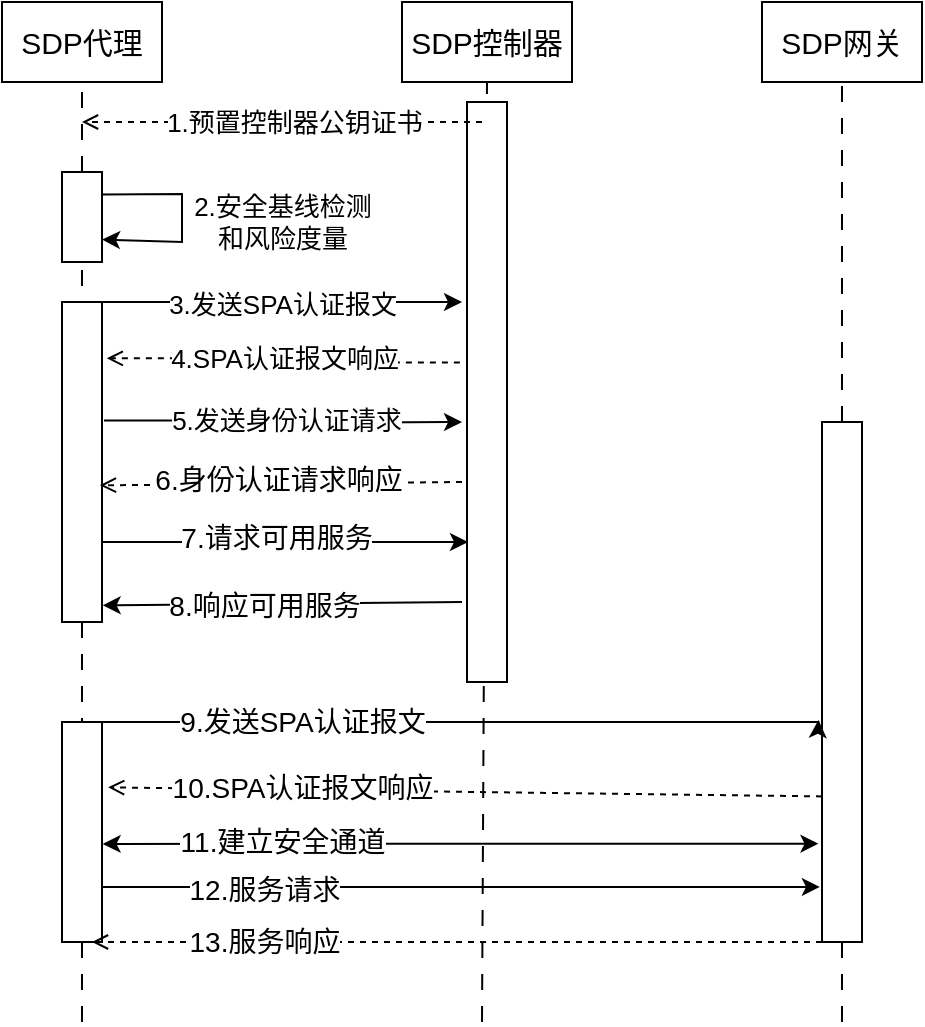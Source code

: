<mxfile version="21.6.2" type="github">
  <diagram name="第 1 页" id="N0-CxhGlmVpB74cpehke">
    <mxGraphModel dx="989" dy="517" grid="1" gridSize="10" guides="1" tooltips="1" connect="1" arrows="1" fold="1" page="1" pageScale="1" pageWidth="827" pageHeight="1169" math="0" shadow="0">
      <root>
        <mxCell id="0" />
        <mxCell id="1" parent="0" />
        <mxCell id="1CiKrdPyNwc5DJig_l-G-12" value="" style="endArrow=none;html=1;rounded=0;entryX=0.5;entryY=1;entryDx=0;entryDy=0;dashed=1;dashPattern=8 8;" edge="1" parent="1" target="1CiKrdPyNwc5DJig_l-G-2">
          <mxGeometry width="50" height="50" relative="1" as="geometry">
            <mxPoint x="280" y="710" as="sourcePoint" />
            <mxPoint x="250" y="490" as="targetPoint" />
          </mxGeometry>
        </mxCell>
        <mxCell id="1CiKrdPyNwc5DJig_l-G-1" value="&lt;font style=&quot;font-size: 15px;&quot;&gt;SDP代理&lt;/font&gt;" style="rounded=0;whiteSpace=wrap;html=1;" vertex="1" parent="1">
          <mxGeometry x="40" y="200" width="80" height="40" as="geometry" />
        </mxCell>
        <mxCell id="1CiKrdPyNwc5DJig_l-G-2" value="&lt;font style=&quot;font-size: 15px;&quot;&gt;SDP控制器&lt;/font&gt;" style="rounded=0;whiteSpace=wrap;html=1;" vertex="1" parent="1">
          <mxGeometry x="240" y="200" width="85" height="40" as="geometry" />
        </mxCell>
        <mxCell id="1CiKrdPyNwc5DJig_l-G-3" value="&lt;font style=&quot;font-size: 15px;&quot;&gt;SDP网关&lt;/font&gt;" style="rounded=0;whiteSpace=wrap;html=1;" vertex="1" parent="1">
          <mxGeometry x="420" y="200" width="80" height="40" as="geometry" />
        </mxCell>
        <mxCell id="1CiKrdPyNwc5DJig_l-G-4" value="" style="endArrow=none;html=1;rounded=0;dashed=1;dashPattern=8 8;entryX=0.5;entryY=1;entryDx=0;entryDy=0;" edge="1" parent="1" source="1CiKrdPyNwc5DJig_l-G-5" target="1CiKrdPyNwc5DJig_l-G-1">
          <mxGeometry width="50" height="50" relative="1" as="geometry">
            <mxPoint x="80" y="670" as="sourcePoint" />
            <mxPoint x="120" y="420" as="targetPoint" />
          </mxGeometry>
        </mxCell>
        <mxCell id="1CiKrdPyNwc5DJig_l-G-6" value="" style="endArrow=none;html=1;rounded=0;dashed=1;dashPattern=8 8;entryX=0.5;entryY=1;entryDx=0;entryDy=0;" edge="1" parent="1" target="1CiKrdPyNwc5DJig_l-G-5">
          <mxGeometry width="50" height="50" relative="1" as="geometry">
            <mxPoint x="80" y="710" as="sourcePoint" />
            <mxPoint x="80" y="260" as="targetPoint" />
          </mxGeometry>
        </mxCell>
        <mxCell id="1CiKrdPyNwc5DJig_l-G-5" value="" style="rounded=0;whiteSpace=wrap;html=1;" vertex="1" parent="1">
          <mxGeometry x="70" y="285" width="20" height="45" as="geometry" />
        </mxCell>
        <mxCell id="1CiKrdPyNwc5DJig_l-G-9" value="" style="endArrow=classic;html=1;rounded=0;exitX=1;exitY=0.25;exitDx=0;exitDy=0;entryX=1;entryY=0.75;entryDx=0;entryDy=0;" edge="1" parent="1" source="1CiKrdPyNwc5DJig_l-G-5" target="1CiKrdPyNwc5DJig_l-G-5">
          <mxGeometry width="50" height="50" relative="1" as="geometry">
            <mxPoint x="-30" y="500" as="sourcePoint" />
            <mxPoint x="100" y="350" as="targetPoint" />
            <Array as="points">
              <mxPoint x="130" y="296" />
              <mxPoint x="130" y="320" />
            </Array>
          </mxGeometry>
        </mxCell>
        <mxCell id="1CiKrdPyNwc5DJig_l-G-10" value="&lt;font style=&quot;font-size: 13px;&quot;&gt;2.安全基线检测&lt;br&gt;和风险度量&lt;/font&gt;" style="text;html=1;align=center;verticalAlign=middle;resizable=0;points=[];autosize=1;strokeColor=none;fillColor=none;" vertex="1" parent="1">
          <mxGeometry x="125" y="290" width="110" height="40" as="geometry" />
        </mxCell>
        <mxCell id="1CiKrdPyNwc5DJig_l-G-19" style="edgeStyle=orthogonalEdgeStyle;rounded=0;orthogonalLoop=1;jettySize=auto;html=1;entryX=1.119;entryY=0.176;entryDx=0;entryDy=0;entryPerimeter=0;dashed=1;endArrow=open;endFill=0;exitX=-0.178;exitY=0.449;exitDx=0;exitDy=0;exitPerimeter=0;" edge="1" parent="1" source="1CiKrdPyNwc5DJig_l-G-8" target="1CiKrdPyNwc5DJig_l-G-16">
          <mxGeometry relative="1" as="geometry">
            <mxPoint x="270" y="400" as="sourcePoint" />
            <mxPoint x="90" y="387" as="targetPoint" />
          </mxGeometry>
        </mxCell>
        <mxCell id="1CiKrdPyNwc5DJig_l-G-20" value="&lt;font style=&quot;font-size: 13px;&quot;&gt;4.SPA认证报文响应&lt;/font&gt;" style="edgeLabel;html=1;align=center;verticalAlign=middle;resizable=0;points=[];" vertex="1" connectable="0" parent="1CiKrdPyNwc5DJig_l-G-19">
          <mxGeometry x="0.192" y="1" relative="1" as="geometry">
            <mxPoint x="16" y="-1" as="offset" />
          </mxGeometry>
        </mxCell>
        <mxCell id="1CiKrdPyNwc5DJig_l-G-8" value="" style="rounded=0;whiteSpace=wrap;html=1;" vertex="1" parent="1">
          <mxGeometry x="272.5" y="250" width="20" height="290" as="geometry" />
        </mxCell>
        <mxCell id="1CiKrdPyNwc5DJig_l-G-14" value="" style="endArrow=open;html=1;rounded=0;dashed=1;endFill=0;" edge="1" parent="1">
          <mxGeometry width="50" height="50" relative="1" as="geometry">
            <mxPoint x="280" y="260" as="sourcePoint" />
            <mxPoint x="80" y="260" as="targetPoint" />
          </mxGeometry>
        </mxCell>
        <mxCell id="1CiKrdPyNwc5DJig_l-G-15" value="&lt;font style=&quot;font-size: 13px;&quot;&gt;1.预置控制器公钥证书&lt;/font&gt;" style="edgeLabel;html=1;align=center;verticalAlign=middle;resizable=0;points=[];" vertex="1" connectable="0" parent="1CiKrdPyNwc5DJig_l-G-14">
          <mxGeometry x="-0.062" relative="1" as="geometry">
            <mxPoint as="offset" />
          </mxGeometry>
        </mxCell>
        <mxCell id="1CiKrdPyNwc5DJig_l-G-17" style="edgeStyle=orthogonalEdgeStyle;rounded=0;orthogonalLoop=1;jettySize=auto;html=1;exitX=1;exitY=0;exitDx=0;exitDy=0;" edge="1" parent="1" source="1CiKrdPyNwc5DJig_l-G-16">
          <mxGeometry relative="1" as="geometry">
            <mxPoint x="270" y="350" as="targetPoint" />
            <Array as="points">
              <mxPoint x="210" y="350" />
              <mxPoint x="210" y="350" />
            </Array>
          </mxGeometry>
        </mxCell>
        <mxCell id="1CiKrdPyNwc5DJig_l-G-18" value="&lt;font style=&quot;font-size: 13px;&quot;&gt;3.发送SPA认证报文&lt;/font&gt;" style="edgeLabel;html=1;align=center;verticalAlign=middle;resizable=0;points=[];" vertex="1" connectable="0" parent="1CiKrdPyNwc5DJig_l-G-17">
          <mxGeometry x="-0.108" y="-1" relative="1" as="geometry">
            <mxPoint x="9" as="offset" />
          </mxGeometry>
        </mxCell>
        <mxCell id="1CiKrdPyNwc5DJig_l-G-23" style="edgeStyle=orthogonalEdgeStyle;rounded=0;orthogonalLoop=1;jettySize=auto;html=1;exitX=1.05;exitY=0.37;exitDx=0;exitDy=0;exitPerimeter=0;" edge="1" parent="1" source="1CiKrdPyNwc5DJig_l-G-16">
          <mxGeometry relative="1" as="geometry">
            <mxPoint x="270" y="410" as="targetPoint" />
            <mxPoint x="100" y="430" as="sourcePoint" />
          </mxGeometry>
        </mxCell>
        <mxCell id="1CiKrdPyNwc5DJig_l-G-24" value="&lt;font style=&quot;font-size: 13px;&quot;&gt;5.发送身份认证请求&lt;/font&gt;" style="edgeLabel;html=1;align=center;verticalAlign=middle;resizable=0;points=[];" vertex="1" connectable="0" parent="1CiKrdPyNwc5DJig_l-G-23">
          <mxGeometry x="-0.293" relative="1" as="geometry">
            <mxPoint x="27" as="offset" />
          </mxGeometry>
        </mxCell>
        <mxCell id="1CiKrdPyNwc5DJig_l-G-16" value="" style="rounded=0;whiteSpace=wrap;html=1;" vertex="1" parent="1">
          <mxGeometry x="70" y="350" width="20" height="160" as="geometry" />
        </mxCell>
        <mxCell id="1CiKrdPyNwc5DJig_l-G-25" value="" style="endArrow=open;html=1;rounded=0;dashed=1;endFill=0;entryX=0.947;entryY=0.573;entryDx=0;entryDy=0;entryPerimeter=0;" edge="1" parent="1" target="1CiKrdPyNwc5DJig_l-G-16">
          <mxGeometry width="50" height="50" relative="1" as="geometry">
            <mxPoint x="270" y="440" as="sourcePoint" />
            <mxPoint x="90" y="512" as="targetPoint" />
          </mxGeometry>
        </mxCell>
        <mxCell id="1CiKrdPyNwc5DJig_l-G-26" value="&lt;font style=&quot;font-size: 14px;&quot;&gt;6.身份认证请求响应&lt;/font&gt;" style="edgeLabel;html=1;align=center;verticalAlign=middle;resizable=0;points=[];" vertex="1" connectable="0" parent="1CiKrdPyNwc5DJig_l-G-25">
          <mxGeometry x="0.251" y="-1" relative="1" as="geometry">
            <mxPoint x="21" y="-1" as="offset" />
          </mxGeometry>
        </mxCell>
        <mxCell id="1CiKrdPyNwc5DJig_l-G-28" value="" style="endArrow=none;html=1;rounded=0;entryX=0.5;entryY=1;entryDx=0;entryDy=0;dashed=1;dashPattern=8 8;" edge="1" parent="1" source="1CiKrdPyNwc5DJig_l-G-29" target="1CiKrdPyNwc5DJig_l-G-3">
          <mxGeometry width="50" height="50" relative="1" as="geometry">
            <mxPoint x="460" y="732.759" as="sourcePoint" />
            <mxPoint x="510" y="380" as="targetPoint" />
          </mxGeometry>
        </mxCell>
        <mxCell id="1CiKrdPyNwc5DJig_l-G-30" value="" style="endArrow=none;html=1;rounded=0;entryX=0.5;entryY=1;entryDx=0;entryDy=0;dashed=1;dashPattern=8 8;" edge="1" parent="1" target="1CiKrdPyNwc5DJig_l-G-29">
          <mxGeometry width="50" height="50" relative="1" as="geometry">
            <mxPoint x="460" y="710" as="sourcePoint" />
            <mxPoint x="460" y="240" as="targetPoint" />
          </mxGeometry>
        </mxCell>
        <mxCell id="1CiKrdPyNwc5DJig_l-G-29" value="" style="rounded=0;whiteSpace=wrap;html=1;" vertex="1" parent="1">
          <mxGeometry x="450" y="410" width="20" height="260" as="geometry" />
        </mxCell>
        <mxCell id="1CiKrdPyNwc5DJig_l-G-33" style="edgeStyle=orthogonalEdgeStyle;rounded=0;orthogonalLoop=1;jettySize=auto;html=1;exitX=1;exitY=0;exitDx=0;exitDy=0;entryX=-0.088;entryY=0.573;entryDx=0;entryDy=0;entryPerimeter=0;" edge="1" parent="1" source="1CiKrdPyNwc5DJig_l-G-32" target="1CiKrdPyNwc5DJig_l-G-29">
          <mxGeometry relative="1" as="geometry">
            <mxPoint x="420" y="560" as="targetPoint" />
            <Array as="points">
              <mxPoint x="448" y="560" />
            </Array>
          </mxGeometry>
        </mxCell>
        <mxCell id="1CiKrdPyNwc5DJig_l-G-35" value="&lt;font style=&quot;font-size: 14px;&quot;&gt;9.发送SPA认证报文&lt;/font&gt;" style="edgeLabel;html=1;align=center;verticalAlign=middle;resizable=0;points=[];" vertex="1" connectable="0" parent="1CiKrdPyNwc5DJig_l-G-33">
          <mxGeometry x="-0.16" y="-2" relative="1" as="geometry">
            <mxPoint x="-51" y="-2" as="offset" />
          </mxGeometry>
        </mxCell>
        <mxCell id="1CiKrdPyNwc5DJig_l-G-37" style="edgeStyle=orthogonalEdgeStyle;rounded=0;orthogonalLoop=1;jettySize=auto;html=1;exitX=1;exitY=0.75;exitDx=0;exitDy=0;entryX=-0.053;entryY=0.894;entryDx=0;entryDy=0;entryPerimeter=0;" edge="1" parent="1" source="1CiKrdPyNwc5DJig_l-G-32" target="1CiKrdPyNwc5DJig_l-G-29">
          <mxGeometry relative="1" as="geometry" />
        </mxCell>
        <mxCell id="1CiKrdPyNwc5DJig_l-G-38" value="&lt;font style=&quot;font-size: 14px;&quot;&gt;12.服务请求&lt;/font&gt;" style="edgeLabel;html=1;align=center;verticalAlign=middle;resizable=0;points=[];" vertex="1" connectable="0" parent="1CiKrdPyNwc5DJig_l-G-37">
          <mxGeometry x="-0.695" y="-1" relative="1" as="geometry">
            <mxPoint x="26" as="offset" />
          </mxGeometry>
        </mxCell>
        <mxCell id="1CiKrdPyNwc5DJig_l-G-32" value="" style="rounded=0;whiteSpace=wrap;html=1;" vertex="1" parent="1">
          <mxGeometry x="70" y="560" width="20" height="110" as="geometry" />
        </mxCell>
        <mxCell id="1CiKrdPyNwc5DJig_l-G-34" value="" style="endArrow=open;html=1;rounded=0;exitX=0;exitY=0.72;exitDx=0;exitDy=0;exitPerimeter=0;entryX=1.153;entryY=0.297;entryDx=0;entryDy=0;dashed=1;endFill=0;entryPerimeter=0;" edge="1" parent="1" source="1CiKrdPyNwc5DJig_l-G-29" target="1CiKrdPyNwc5DJig_l-G-32">
          <mxGeometry width="50" height="50" relative="1" as="geometry">
            <mxPoint x="150" y="730" as="sourcePoint" />
            <mxPoint x="200" y="680" as="targetPoint" />
          </mxGeometry>
        </mxCell>
        <mxCell id="1CiKrdPyNwc5DJig_l-G-36" value="&lt;font style=&quot;font-size: 14px;&quot;&gt;10.SPA认证报文响应&lt;/font&gt;" style="edgeLabel;html=1;align=center;verticalAlign=middle;resizable=0;points=[];" vertex="1" connectable="0" parent="1CiKrdPyNwc5DJig_l-G-34">
          <mxGeometry x="0.776" relative="1" as="geometry">
            <mxPoint x="57" as="offset" />
          </mxGeometry>
        </mxCell>
        <mxCell id="1CiKrdPyNwc5DJig_l-G-39" value="" style="endArrow=open;html=1;rounded=0;exitX=0;exitY=1;exitDx=0;exitDy=0;entryX=0.75;entryY=1;entryDx=0;entryDy=0;dashed=1;endFill=0;" edge="1" parent="1" source="1CiKrdPyNwc5DJig_l-G-29" target="1CiKrdPyNwc5DJig_l-G-32">
          <mxGeometry width="50" height="50" relative="1" as="geometry">
            <mxPoint x="330" y="750" as="sourcePoint" />
            <mxPoint x="380" y="700" as="targetPoint" />
          </mxGeometry>
        </mxCell>
        <mxCell id="1CiKrdPyNwc5DJig_l-G-40" value="&lt;font style=&quot;font-size: 14px;&quot;&gt;13.服务响应&lt;/font&gt;" style="edgeLabel;html=1;align=center;verticalAlign=middle;resizable=0;points=[];" vertex="1" connectable="0" parent="1CiKrdPyNwc5DJig_l-G-39">
          <mxGeometry x="0.744" y="-3" relative="1" as="geometry">
            <mxPoint x="39" y="3" as="offset" />
          </mxGeometry>
        </mxCell>
        <mxCell id="1CiKrdPyNwc5DJig_l-G-41" value="" style="endArrow=classic;startArrow=classic;html=1;rounded=0;entryX=-0.088;entryY=0.811;entryDx=0;entryDy=0;entryPerimeter=0;exitX=1.016;exitY=0.554;exitDx=0;exitDy=0;exitPerimeter=0;" edge="1" parent="1" source="1CiKrdPyNwc5DJig_l-G-32" target="1CiKrdPyNwc5DJig_l-G-29">
          <mxGeometry width="50" height="50" relative="1" as="geometry">
            <mxPoint x="170" y="760" as="sourcePoint" />
            <mxPoint x="220" y="710" as="targetPoint" />
          </mxGeometry>
        </mxCell>
        <mxCell id="1CiKrdPyNwc5DJig_l-G-42" value="&lt;font style=&quot;font-size: 14px;&quot;&gt;11.建立安全通道&lt;/font&gt;" style="edgeLabel;html=1;align=center;verticalAlign=middle;resizable=0;points=[];" vertex="1" connectable="0" parent="1CiKrdPyNwc5DJig_l-G-41">
          <mxGeometry x="-0.657" y="1" relative="1" as="geometry">
            <mxPoint x="28" as="offset" />
          </mxGeometry>
        </mxCell>
        <mxCell id="1CiKrdPyNwc5DJig_l-G-44" value="" style="endArrow=classic;html=1;rounded=0;exitX=1;exitY=0.75;exitDx=0;exitDy=0;" edge="1" parent="1" source="1CiKrdPyNwc5DJig_l-G-16">
          <mxGeometry width="50" height="50" relative="1" as="geometry">
            <mxPoint x="-30" y="560" as="sourcePoint" />
            <mxPoint x="273" y="470" as="targetPoint" />
          </mxGeometry>
        </mxCell>
        <mxCell id="1CiKrdPyNwc5DJig_l-G-45" value="&lt;font style=&quot;font-size: 14px;&quot;&gt;7.请求可用服务&lt;/font&gt;" style="edgeLabel;html=1;align=center;verticalAlign=middle;resizable=0;points=[];" vertex="1" connectable="0" parent="1CiKrdPyNwc5DJig_l-G-44">
          <mxGeometry x="-0.047" y="2" relative="1" as="geometry">
            <mxPoint as="offset" />
          </mxGeometry>
        </mxCell>
        <mxCell id="1CiKrdPyNwc5DJig_l-G-46" value="" style="endArrow=classic;html=1;rounded=0;entryX=1.016;entryY=0.948;entryDx=0;entryDy=0;entryPerimeter=0;" edge="1" parent="1" target="1CiKrdPyNwc5DJig_l-G-16">
          <mxGeometry width="50" height="50" relative="1" as="geometry">
            <mxPoint x="270" y="500" as="sourcePoint" />
            <mxPoint x="10" y="520" as="targetPoint" />
          </mxGeometry>
        </mxCell>
        <mxCell id="1CiKrdPyNwc5DJig_l-G-47" value="&lt;font style=&quot;font-size: 14px;&quot;&gt;8.响应可用服务&lt;/font&gt;" style="edgeLabel;html=1;align=center;verticalAlign=middle;resizable=0;points=[];" vertex="1" connectable="0" parent="1CiKrdPyNwc5DJig_l-G-46">
          <mxGeometry x="0.463" y="1" relative="1" as="geometry">
            <mxPoint x="32" as="offset" />
          </mxGeometry>
        </mxCell>
      </root>
    </mxGraphModel>
  </diagram>
</mxfile>

